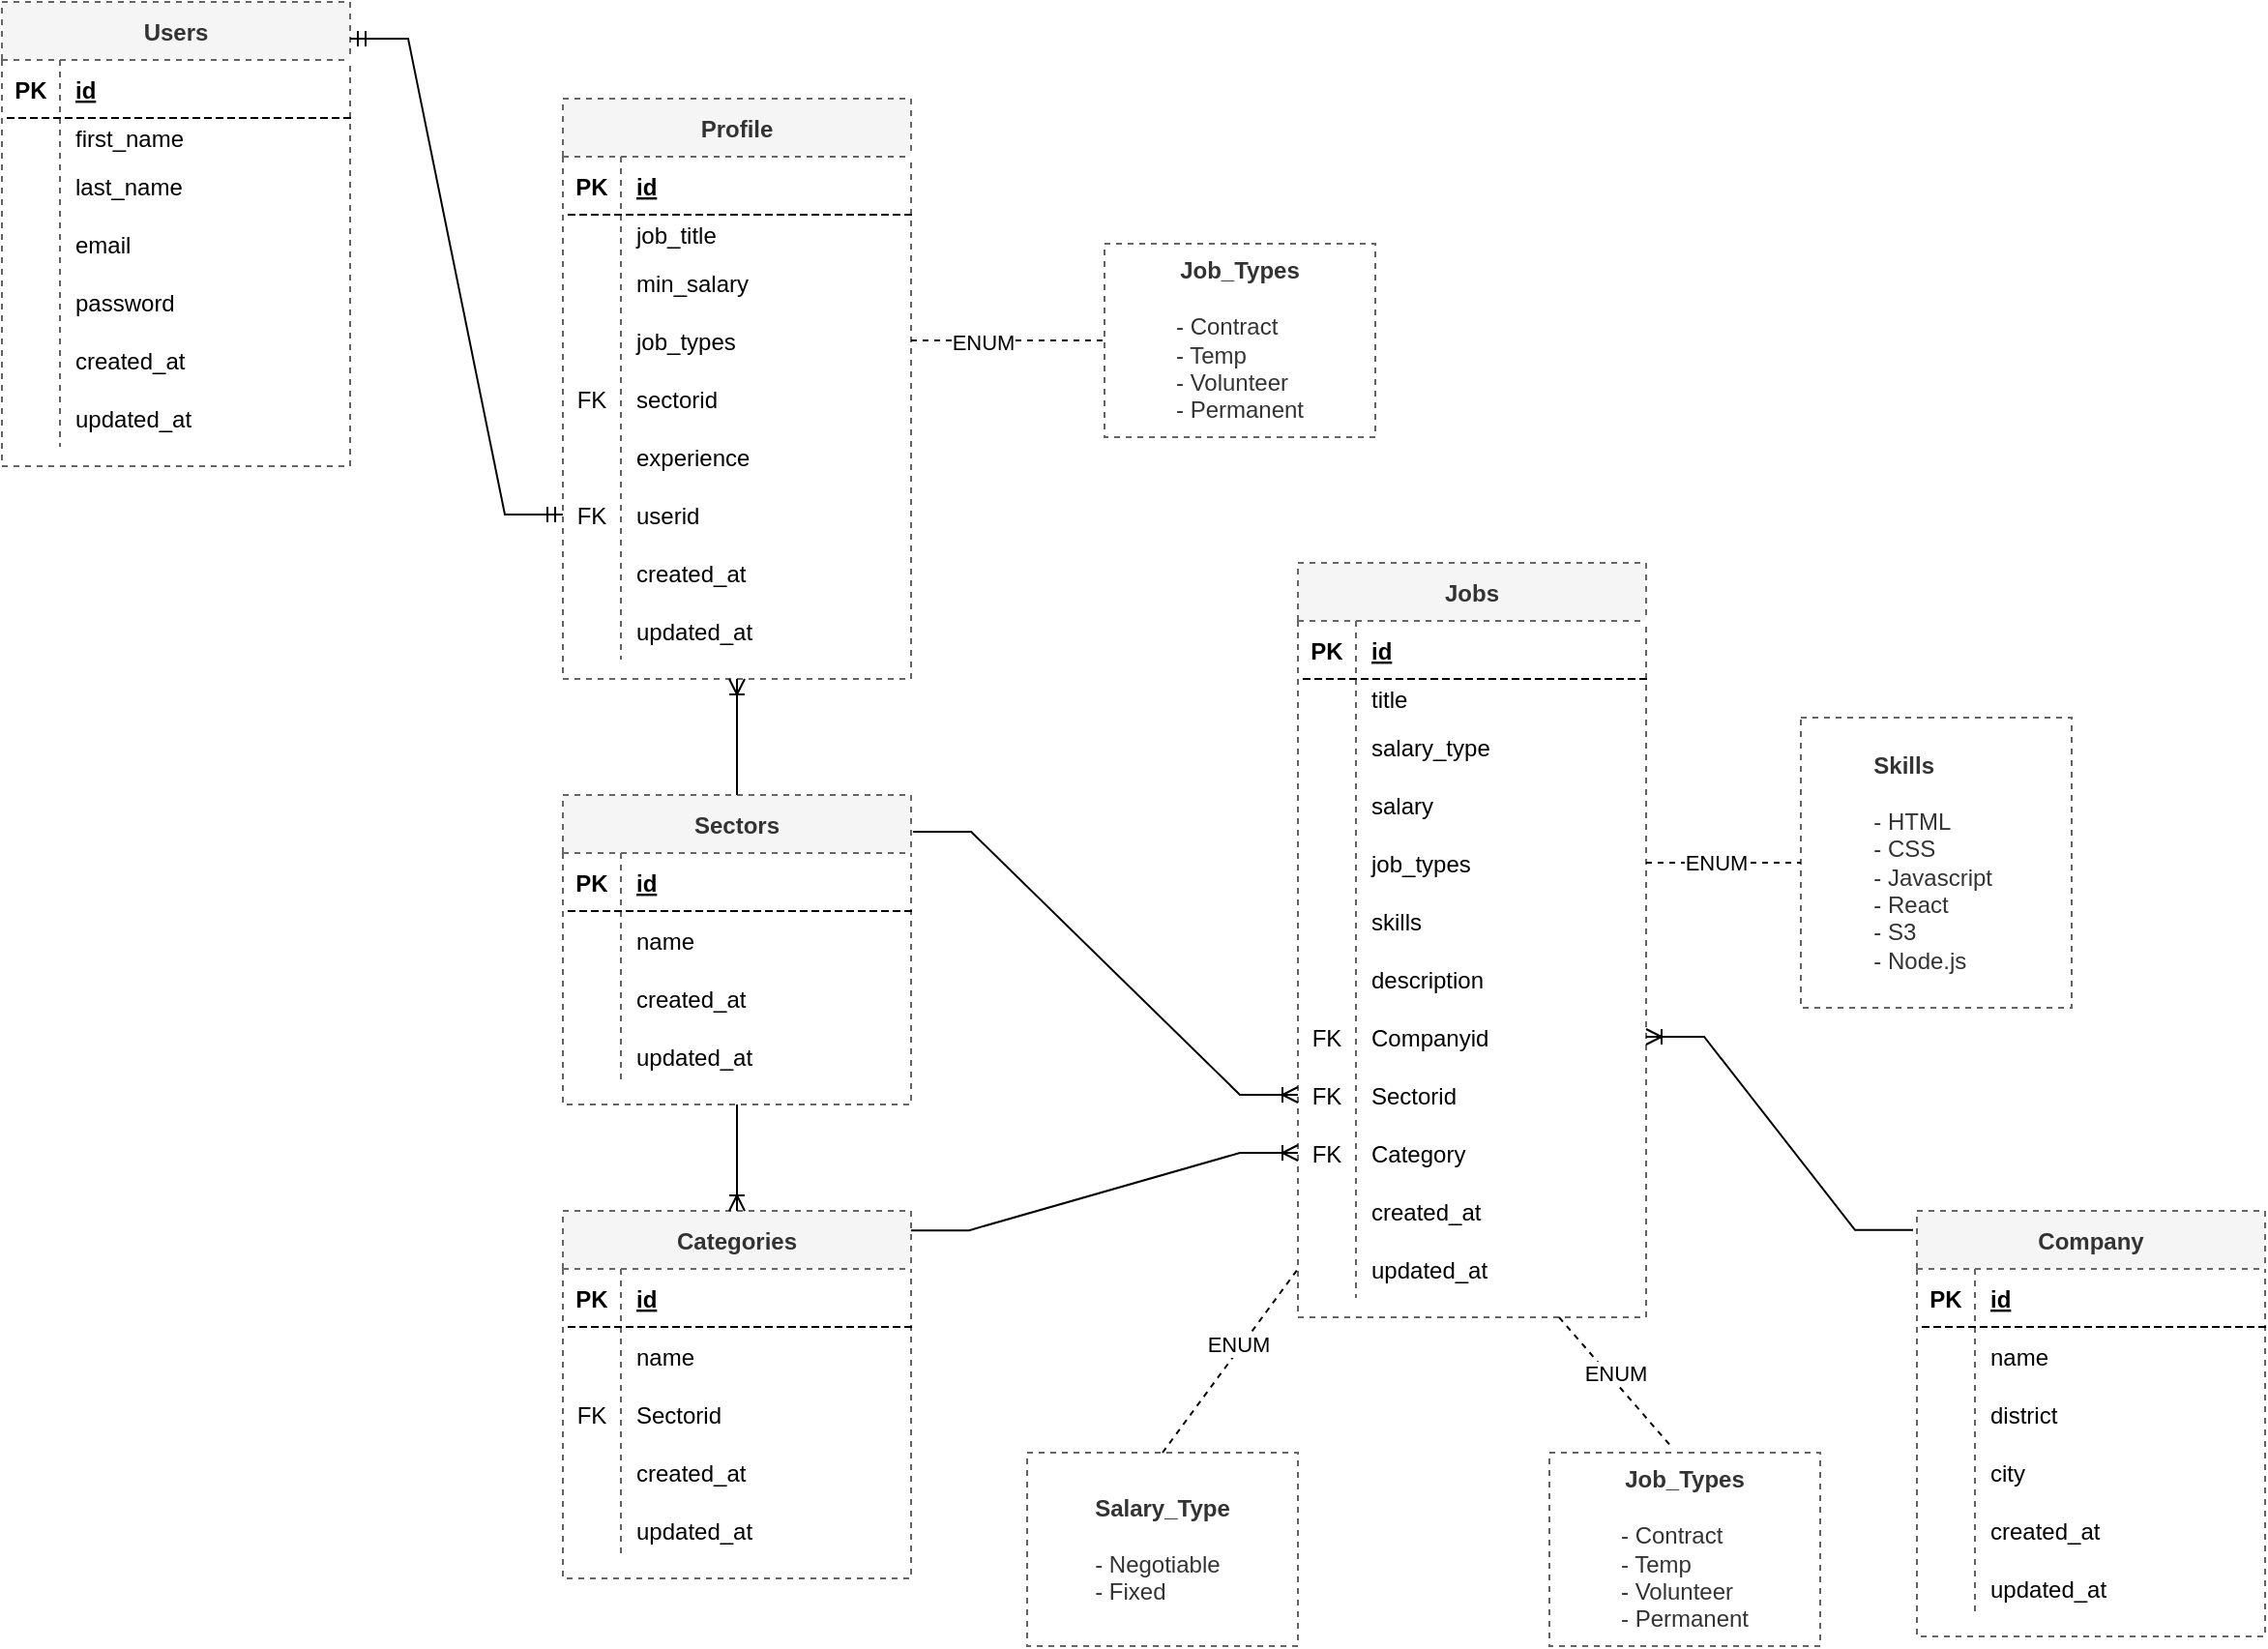 <mxfile version="20.4.0" type="github">
  <diagram id="aYnXyXZ2TVpq7NfhsiGQ" name="Page-1">
    <mxGraphModel dx="1426" dy="825" grid="1" gridSize="10" guides="1" tooltips="1" connect="1" arrows="1" fold="1" page="1" pageScale="1" pageWidth="1654" pageHeight="1169" math="0" shadow="0">
      <root>
        <mxCell id="0" />
        <mxCell id="1" parent="0" />
        <mxCell id="mbmb_9lOOKZvG-zG_k5N-19" value="Users" style="shape=table;startSize=30;container=1;collapsible=1;childLayout=tableLayout;fixedRows=1;rowLines=0;fontStyle=1;align=center;resizeLast=1;dashed=1;fillColor=#f5f5f5;strokeColor=#666666;fontColor=#333333;" parent="1" vertex="1">
          <mxGeometry x="40" y="40" width="180" height="240" as="geometry" />
        </mxCell>
        <mxCell id="mbmb_9lOOKZvG-zG_k5N-20" value="" style="shape=tableRow;horizontal=0;startSize=0;swimlaneHead=0;swimlaneBody=0;fillColor=none;collapsible=0;dropTarget=0;points=[[0,0.5],[1,0.5]];portConstraint=eastwest;top=0;left=0;right=0;bottom=1;dashed=1;" parent="mbmb_9lOOKZvG-zG_k5N-19" vertex="1">
          <mxGeometry y="30" width="180" height="30" as="geometry" />
        </mxCell>
        <mxCell id="mbmb_9lOOKZvG-zG_k5N-21" value="PK" style="shape=partialRectangle;connectable=0;fillColor=none;top=0;left=0;bottom=0;right=0;fontStyle=1;overflow=hidden;dashed=1;" parent="mbmb_9lOOKZvG-zG_k5N-20" vertex="1">
          <mxGeometry width="30" height="30" as="geometry">
            <mxRectangle width="30" height="30" as="alternateBounds" />
          </mxGeometry>
        </mxCell>
        <mxCell id="mbmb_9lOOKZvG-zG_k5N-22" value="id" style="shape=partialRectangle;connectable=0;fillColor=none;top=0;left=0;bottom=0;right=0;align=left;spacingLeft=6;fontStyle=5;overflow=hidden;dashed=1;" parent="mbmb_9lOOKZvG-zG_k5N-20" vertex="1">
          <mxGeometry x="30" width="150" height="30" as="geometry">
            <mxRectangle width="150" height="30" as="alternateBounds" />
          </mxGeometry>
        </mxCell>
        <mxCell id="mbmb_9lOOKZvG-zG_k5N-23" value="" style="shape=tableRow;horizontal=0;startSize=0;swimlaneHead=0;swimlaneBody=0;fillColor=none;collapsible=0;dropTarget=0;points=[[0,0.5],[1,0.5]];portConstraint=eastwest;top=0;left=0;right=0;bottom=0;dashed=1;" parent="mbmb_9lOOKZvG-zG_k5N-19" vertex="1">
          <mxGeometry y="60" width="180" height="20" as="geometry" />
        </mxCell>
        <mxCell id="mbmb_9lOOKZvG-zG_k5N-24" value="" style="shape=partialRectangle;connectable=0;fillColor=none;top=0;left=0;bottom=0;right=0;editable=1;overflow=hidden;dashed=1;" parent="mbmb_9lOOKZvG-zG_k5N-23" vertex="1">
          <mxGeometry width="30" height="20" as="geometry">
            <mxRectangle width="30" height="20" as="alternateBounds" />
          </mxGeometry>
        </mxCell>
        <mxCell id="mbmb_9lOOKZvG-zG_k5N-25" value="first_name" style="shape=partialRectangle;connectable=0;fillColor=none;top=0;left=0;bottom=0;right=0;align=left;spacingLeft=6;overflow=hidden;dashed=1;" parent="mbmb_9lOOKZvG-zG_k5N-23" vertex="1">
          <mxGeometry x="30" width="150" height="20" as="geometry">
            <mxRectangle width="150" height="20" as="alternateBounds" />
          </mxGeometry>
        </mxCell>
        <mxCell id="mbmb_9lOOKZvG-zG_k5N-26" value="" style="shape=tableRow;horizontal=0;startSize=0;swimlaneHead=0;swimlaneBody=0;fillColor=none;collapsible=0;dropTarget=0;points=[[0,0.5],[1,0.5]];portConstraint=eastwest;top=0;left=0;right=0;bottom=0;dashed=1;" parent="mbmb_9lOOKZvG-zG_k5N-19" vertex="1">
          <mxGeometry y="80" width="180" height="30" as="geometry" />
        </mxCell>
        <mxCell id="mbmb_9lOOKZvG-zG_k5N-27" value="" style="shape=partialRectangle;connectable=0;fillColor=none;top=0;left=0;bottom=0;right=0;editable=1;overflow=hidden;dashed=1;" parent="mbmb_9lOOKZvG-zG_k5N-26" vertex="1">
          <mxGeometry width="30" height="30" as="geometry">
            <mxRectangle width="30" height="30" as="alternateBounds" />
          </mxGeometry>
        </mxCell>
        <mxCell id="mbmb_9lOOKZvG-zG_k5N-28" value="last_name" style="shape=partialRectangle;connectable=0;fillColor=none;top=0;left=0;bottom=0;right=0;align=left;spacingLeft=6;overflow=hidden;dashed=1;" parent="mbmb_9lOOKZvG-zG_k5N-26" vertex="1">
          <mxGeometry x="30" width="150" height="30" as="geometry">
            <mxRectangle width="150" height="30" as="alternateBounds" />
          </mxGeometry>
        </mxCell>
        <mxCell id="mbmb_9lOOKZvG-zG_k5N-29" value="" style="shape=tableRow;horizontal=0;startSize=0;swimlaneHead=0;swimlaneBody=0;fillColor=none;collapsible=0;dropTarget=0;points=[[0,0.5],[1,0.5]];portConstraint=eastwest;top=0;left=0;right=0;bottom=0;dashed=1;" parent="mbmb_9lOOKZvG-zG_k5N-19" vertex="1">
          <mxGeometry y="110" width="180" height="30" as="geometry" />
        </mxCell>
        <mxCell id="mbmb_9lOOKZvG-zG_k5N-30" value="" style="shape=partialRectangle;connectable=0;fillColor=none;top=0;left=0;bottom=0;right=0;editable=1;overflow=hidden;dashed=1;" parent="mbmb_9lOOKZvG-zG_k5N-29" vertex="1">
          <mxGeometry width="30" height="30" as="geometry">
            <mxRectangle width="30" height="30" as="alternateBounds" />
          </mxGeometry>
        </mxCell>
        <mxCell id="mbmb_9lOOKZvG-zG_k5N-31" value="email" style="shape=partialRectangle;connectable=0;fillColor=none;top=0;left=0;bottom=0;right=0;align=left;spacingLeft=6;overflow=hidden;dashed=1;" parent="mbmb_9lOOKZvG-zG_k5N-29" vertex="1">
          <mxGeometry x="30" width="150" height="30" as="geometry">
            <mxRectangle width="150" height="30" as="alternateBounds" />
          </mxGeometry>
        </mxCell>
        <mxCell id="mbmb_9lOOKZvG-zG_k5N-32" value="" style="shape=tableRow;horizontal=0;startSize=0;swimlaneHead=0;swimlaneBody=0;fillColor=none;collapsible=0;dropTarget=0;points=[[0,0.5],[1,0.5]];portConstraint=eastwest;top=0;left=0;right=0;bottom=0;dashed=1;" parent="mbmb_9lOOKZvG-zG_k5N-19" vertex="1">
          <mxGeometry y="140" width="180" height="30" as="geometry" />
        </mxCell>
        <mxCell id="mbmb_9lOOKZvG-zG_k5N-33" value="" style="shape=partialRectangle;connectable=0;fillColor=none;top=0;left=0;bottom=0;right=0;editable=1;overflow=hidden;dashed=1;" parent="mbmb_9lOOKZvG-zG_k5N-32" vertex="1">
          <mxGeometry width="30" height="30" as="geometry">
            <mxRectangle width="30" height="30" as="alternateBounds" />
          </mxGeometry>
        </mxCell>
        <mxCell id="mbmb_9lOOKZvG-zG_k5N-34" value="password" style="shape=partialRectangle;connectable=0;fillColor=none;top=0;left=0;bottom=0;right=0;align=left;spacingLeft=6;overflow=hidden;dashed=1;" parent="mbmb_9lOOKZvG-zG_k5N-32" vertex="1">
          <mxGeometry x="30" width="150" height="30" as="geometry">
            <mxRectangle width="150" height="30" as="alternateBounds" />
          </mxGeometry>
        </mxCell>
        <mxCell id="mbmb_9lOOKZvG-zG_k5N-87" value="" style="shape=tableRow;horizontal=0;startSize=0;swimlaneHead=0;swimlaneBody=0;fillColor=none;collapsible=0;dropTarget=0;points=[[0,0.5],[1,0.5]];portConstraint=eastwest;top=0;left=0;right=0;bottom=0;dashed=1;" parent="mbmb_9lOOKZvG-zG_k5N-19" vertex="1">
          <mxGeometry y="170" width="180" height="30" as="geometry" />
        </mxCell>
        <mxCell id="mbmb_9lOOKZvG-zG_k5N-88" value="" style="shape=partialRectangle;connectable=0;fillColor=none;top=0;left=0;bottom=0;right=0;editable=1;overflow=hidden;dashed=1;" parent="mbmb_9lOOKZvG-zG_k5N-87" vertex="1">
          <mxGeometry width="30" height="30" as="geometry">
            <mxRectangle width="30" height="30" as="alternateBounds" />
          </mxGeometry>
        </mxCell>
        <mxCell id="mbmb_9lOOKZvG-zG_k5N-89" value="created_at" style="shape=partialRectangle;connectable=0;fillColor=none;top=0;left=0;bottom=0;right=0;align=left;spacingLeft=6;overflow=hidden;dashed=1;" parent="mbmb_9lOOKZvG-zG_k5N-87" vertex="1">
          <mxGeometry x="30" width="150" height="30" as="geometry">
            <mxRectangle width="150" height="30" as="alternateBounds" />
          </mxGeometry>
        </mxCell>
        <mxCell id="mbmb_9lOOKZvG-zG_k5N-93" value="" style="shape=tableRow;horizontal=0;startSize=0;swimlaneHead=0;swimlaneBody=0;fillColor=none;collapsible=0;dropTarget=0;points=[[0,0.5],[1,0.5]];portConstraint=eastwest;top=0;left=0;right=0;bottom=0;dashed=1;" parent="mbmb_9lOOKZvG-zG_k5N-19" vertex="1">
          <mxGeometry y="200" width="180" height="30" as="geometry" />
        </mxCell>
        <mxCell id="mbmb_9lOOKZvG-zG_k5N-94" value="" style="shape=partialRectangle;connectable=0;fillColor=none;top=0;left=0;bottom=0;right=0;editable=1;overflow=hidden;dashed=1;" parent="mbmb_9lOOKZvG-zG_k5N-93" vertex="1">
          <mxGeometry width="30" height="30" as="geometry">
            <mxRectangle width="30" height="30" as="alternateBounds" />
          </mxGeometry>
        </mxCell>
        <mxCell id="mbmb_9lOOKZvG-zG_k5N-95" value="updated_at" style="shape=partialRectangle;connectable=0;fillColor=none;top=0;left=0;bottom=0;right=0;align=left;spacingLeft=6;overflow=hidden;dashed=1;" parent="mbmb_9lOOKZvG-zG_k5N-93" vertex="1">
          <mxGeometry x="30" width="150" height="30" as="geometry">
            <mxRectangle width="150" height="30" as="alternateBounds" />
          </mxGeometry>
        </mxCell>
        <mxCell id="mbmb_9lOOKZvG-zG_k5N-96" value="Profile" style="shape=table;startSize=30;container=1;collapsible=1;childLayout=tableLayout;fixedRows=1;rowLines=0;fontStyle=1;align=center;resizeLast=1;dashed=1;fillColor=#f5f5f5;strokeColor=#666666;fontColor=#333333;" parent="1" vertex="1">
          <mxGeometry x="330" y="90" width="180" height="300" as="geometry" />
        </mxCell>
        <mxCell id="mbmb_9lOOKZvG-zG_k5N-97" value="" style="shape=tableRow;horizontal=0;startSize=0;swimlaneHead=0;swimlaneBody=0;fillColor=none;collapsible=0;dropTarget=0;points=[[0,0.5],[1,0.5]];portConstraint=eastwest;top=0;left=0;right=0;bottom=1;dashed=1;" parent="mbmb_9lOOKZvG-zG_k5N-96" vertex="1">
          <mxGeometry y="30" width="180" height="30" as="geometry" />
        </mxCell>
        <mxCell id="mbmb_9lOOKZvG-zG_k5N-98" value="PK" style="shape=partialRectangle;connectable=0;fillColor=none;top=0;left=0;bottom=0;right=0;fontStyle=1;overflow=hidden;dashed=1;" parent="mbmb_9lOOKZvG-zG_k5N-97" vertex="1">
          <mxGeometry width="30" height="30" as="geometry">
            <mxRectangle width="30" height="30" as="alternateBounds" />
          </mxGeometry>
        </mxCell>
        <mxCell id="mbmb_9lOOKZvG-zG_k5N-99" value="id" style="shape=partialRectangle;connectable=0;fillColor=none;top=0;left=0;bottom=0;right=0;align=left;spacingLeft=6;fontStyle=5;overflow=hidden;dashed=1;" parent="mbmb_9lOOKZvG-zG_k5N-97" vertex="1">
          <mxGeometry x="30" width="150" height="30" as="geometry">
            <mxRectangle width="150" height="30" as="alternateBounds" />
          </mxGeometry>
        </mxCell>
        <mxCell id="mbmb_9lOOKZvG-zG_k5N-100" value="" style="shape=tableRow;horizontal=0;startSize=0;swimlaneHead=0;swimlaneBody=0;fillColor=none;collapsible=0;dropTarget=0;points=[[0,0.5],[1,0.5]];portConstraint=eastwest;top=0;left=0;right=0;bottom=0;dashed=1;" parent="mbmb_9lOOKZvG-zG_k5N-96" vertex="1">
          <mxGeometry y="60" width="180" height="20" as="geometry" />
        </mxCell>
        <mxCell id="mbmb_9lOOKZvG-zG_k5N-101" value="" style="shape=partialRectangle;connectable=0;fillColor=none;top=0;left=0;bottom=0;right=0;editable=1;overflow=hidden;dashed=1;" parent="mbmb_9lOOKZvG-zG_k5N-100" vertex="1">
          <mxGeometry width="30" height="20" as="geometry">
            <mxRectangle width="30" height="20" as="alternateBounds" />
          </mxGeometry>
        </mxCell>
        <mxCell id="mbmb_9lOOKZvG-zG_k5N-102" value="job_title" style="shape=partialRectangle;connectable=0;fillColor=none;top=0;left=0;bottom=0;right=0;align=left;spacingLeft=6;overflow=hidden;dashed=1;" parent="mbmb_9lOOKZvG-zG_k5N-100" vertex="1">
          <mxGeometry x="30" width="150" height="20" as="geometry">
            <mxRectangle width="150" height="20" as="alternateBounds" />
          </mxGeometry>
        </mxCell>
        <mxCell id="mbmb_9lOOKZvG-zG_k5N-103" value="" style="shape=tableRow;horizontal=0;startSize=0;swimlaneHead=0;swimlaneBody=0;fillColor=none;collapsible=0;dropTarget=0;points=[[0,0.5],[1,0.5]];portConstraint=eastwest;top=0;left=0;right=0;bottom=0;dashed=1;" parent="mbmb_9lOOKZvG-zG_k5N-96" vertex="1">
          <mxGeometry y="80" width="180" height="30" as="geometry" />
        </mxCell>
        <mxCell id="mbmb_9lOOKZvG-zG_k5N-104" value="" style="shape=partialRectangle;connectable=0;fillColor=none;top=0;left=0;bottom=0;right=0;editable=1;overflow=hidden;dashed=1;" parent="mbmb_9lOOKZvG-zG_k5N-103" vertex="1">
          <mxGeometry width="30" height="30" as="geometry">
            <mxRectangle width="30" height="30" as="alternateBounds" />
          </mxGeometry>
        </mxCell>
        <mxCell id="mbmb_9lOOKZvG-zG_k5N-105" value="min_salary" style="shape=partialRectangle;connectable=0;fillColor=none;top=0;left=0;bottom=0;right=0;align=left;spacingLeft=6;overflow=hidden;dashed=1;" parent="mbmb_9lOOKZvG-zG_k5N-103" vertex="1">
          <mxGeometry x="30" width="150" height="30" as="geometry">
            <mxRectangle width="150" height="30" as="alternateBounds" />
          </mxGeometry>
        </mxCell>
        <mxCell id="mbmb_9lOOKZvG-zG_k5N-106" value="" style="shape=tableRow;horizontal=0;startSize=0;swimlaneHead=0;swimlaneBody=0;fillColor=none;collapsible=0;dropTarget=0;points=[[0,0.5],[1,0.5]];portConstraint=eastwest;top=0;left=0;right=0;bottom=0;dashed=1;" parent="mbmb_9lOOKZvG-zG_k5N-96" vertex="1">
          <mxGeometry y="110" width="180" height="30" as="geometry" />
        </mxCell>
        <mxCell id="mbmb_9lOOKZvG-zG_k5N-107" value="" style="shape=partialRectangle;connectable=0;fillColor=none;top=0;left=0;bottom=0;right=0;editable=1;overflow=hidden;dashed=1;" parent="mbmb_9lOOKZvG-zG_k5N-106" vertex="1">
          <mxGeometry width="30" height="30" as="geometry">
            <mxRectangle width="30" height="30" as="alternateBounds" />
          </mxGeometry>
        </mxCell>
        <mxCell id="mbmb_9lOOKZvG-zG_k5N-108" value="job_types" style="shape=partialRectangle;connectable=0;fillColor=none;top=0;left=0;bottom=0;right=0;align=left;spacingLeft=6;overflow=hidden;dashed=1;" parent="mbmb_9lOOKZvG-zG_k5N-106" vertex="1">
          <mxGeometry x="30" width="150" height="30" as="geometry">
            <mxRectangle width="150" height="30" as="alternateBounds" />
          </mxGeometry>
        </mxCell>
        <mxCell id="mbmb_9lOOKZvG-zG_k5N-109" value="" style="shape=tableRow;horizontal=0;startSize=0;swimlaneHead=0;swimlaneBody=0;fillColor=none;collapsible=0;dropTarget=0;points=[[0,0.5],[1,0.5]];portConstraint=eastwest;top=0;left=0;right=0;bottom=0;dashed=1;" parent="mbmb_9lOOKZvG-zG_k5N-96" vertex="1">
          <mxGeometry y="140" width="180" height="30" as="geometry" />
        </mxCell>
        <mxCell id="mbmb_9lOOKZvG-zG_k5N-110" value="FK" style="shape=partialRectangle;connectable=0;fillColor=none;top=0;left=0;bottom=0;right=0;editable=1;overflow=hidden;dashed=1;" parent="mbmb_9lOOKZvG-zG_k5N-109" vertex="1">
          <mxGeometry width="30" height="30" as="geometry">
            <mxRectangle width="30" height="30" as="alternateBounds" />
          </mxGeometry>
        </mxCell>
        <mxCell id="mbmb_9lOOKZvG-zG_k5N-111" value="sectorid" style="shape=partialRectangle;connectable=0;fillColor=none;top=0;left=0;bottom=0;right=0;align=left;spacingLeft=6;overflow=hidden;dashed=1;" parent="mbmb_9lOOKZvG-zG_k5N-109" vertex="1">
          <mxGeometry x="30" width="150" height="30" as="geometry">
            <mxRectangle width="150" height="30" as="alternateBounds" />
          </mxGeometry>
        </mxCell>
        <mxCell id="mbmb_9lOOKZvG-zG_k5N-112" value="" style="shape=tableRow;horizontal=0;startSize=0;swimlaneHead=0;swimlaneBody=0;fillColor=none;collapsible=0;dropTarget=0;points=[[0,0.5],[1,0.5]];portConstraint=eastwest;top=0;left=0;right=0;bottom=0;dashed=1;" parent="mbmb_9lOOKZvG-zG_k5N-96" vertex="1">
          <mxGeometry y="170" width="180" height="30" as="geometry" />
        </mxCell>
        <mxCell id="mbmb_9lOOKZvG-zG_k5N-113" value="" style="shape=partialRectangle;connectable=0;fillColor=none;top=0;left=0;bottom=0;right=0;editable=1;overflow=hidden;dashed=1;" parent="mbmb_9lOOKZvG-zG_k5N-112" vertex="1">
          <mxGeometry width="30" height="30" as="geometry">
            <mxRectangle width="30" height="30" as="alternateBounds" />
          </mxGeometry>
        </mxCell>
        <mxCell id="mbmb_9lOOKZvG-zG_k5N-114" value="experience" style="shape=partialRectangle;connectable=0;fillColor=none;top=0;left=0;bottom=0;right=0;align=left;spacingLeft=6;overflow=hidden;dashed=1;" parent="mbmb_9lOOKZvG-zG_k5N-112" vertex="1">
          <mxGeometry x="30" width="150" height="30" as="geometry">
            <mxRectangle width="150" height="30" as="alternateBounds" />
          </mxGeometry>
        </mxCell>
        <mxCell id="mbmb_9lOOKZvG-zG_k5N-115" value="" style="shape=tableRow;horizontal=0;startSize=0;swimlaneHead=0;swimlaneBody=0;fillColor=none;collapsible=0;dropTarget=0;points=[[0,0.5],[1,0.5]];portConstraint=eastwest;top=0;left=0;right=0;bottom=0;dashed=1;" parent="mbmb_9lOOKZvG-zG_k5N-96" vertex="1">
          <mxGeometry y="200" width="180" height="30" as="geometry" />
        </mxCell>
        <mxCell id="mbmb_9lOOKZvG-zG_k5N-116" value="FK" style="shape=partialRectangle;connectable=0;fillColor=none;top=0;left=0;bottom=0;right=0;editable=1;overflow=hidden;dashed=1;" parent="mbmb_9lOOKZvG-zG_k5N-115" vertex="1">
          <mxGeometry width="30" height="30" as="geometry">
            <mxRectangle width="30" height="30" as="alternateBounds" />
          </mxGeometry>
        </mxCell>
        <mxCell id="mbmb_9lOOKZvG-zG_k5N-117" value="userid" style="shape=partialRectangle;connectable=0;fillColor=none;top=0;left=0;bottom=0;right=0;align=left;spacingLeft=6;overflow=hidden;dashed=1;" parent="mbmb_9lOOKZvG-zG_k5N-115" vertex="1">
          <mxGeometry x="30" width="150" height="30" as="geometry">
            <mxRectangle width="150" height="30" as="alternateBounds" />
          </mxGeometry>
        </mxCell>
        <mxCell id="mbmb_9lOOKZvG-zG_k5N-118" value="" style="shape=tableRow;horizontal=0;startSize=0;swimlaneHead=0;swimlaneBody=0;fillColor=none;collapsible=0;dropTarget=0;points=[[0,0.5],[1,0.5]];portConstraint=eastwest;top=0;left=0;right=0;bottom=0;dashed=1;" parent="mbmb_9lOOKZvG-zG_k5N-96" vertex="1">
          <mxGeometry y="230" width="180" height="30" as="geometry" />
        </mxCell>
        <mxCell id="mbmb_9lOOKZvG-zG_k5N-119" value="" style="shape=partialRectangle;connectable=0;fillColor=none;top=0;left=0;bottom=0;right=0;editable=1;overflow=hidden;dashed=1;" parent="mbmb_9lOOKZvG-zG_k5N-118" vertex="1">
          <mxGeometry width="30" height="30" as="geometry">
            <mxRectangle width="30" height="30" as="alternateBounds" />
          </mxGeometry>
        </mxCell>
        <mxCell id="mbmb_9lOOKZvG-zG_k5N-120" value="created_at" style="shape=partialRectangle;connectable=0;fillColor=none;top=0;left=0;bottom=0;right=0;align=left;spacingLeft=6;overflow=hidden;dashed=1;" parent="mbmb_9lOOKZvG-zG_k5N-118" vertex="1">
          <mxGeometry x="30" width="150" height="30" as="geometry">
            <mxRectangle width="150" height="30" as="alternateBounds" />
          </mxGeometry>
        </mxCell>
        <mxCell id="mbmb_9lOOKZvG-zG_k5N-121" value="" style="shape=tableRow;horizontal=0;startSize=0;swimlaneHead=0;swimlaneBody=0;fillColor=none;collapsible=0;dropTarget=0;points=[[0,0.5],[1,0.5]];portConstraint=eastwest;top=0;left=0;right=0;bottom=0;dashed=1;" parent="mbmb_9lOOKZvG-zG_k5N-96" vertex="1">
          <mxGeometry y="260" width="180" height="30" as="geometry" />
        </mxCell>
        <mxCell id="mbmb_9lOOKZvG-zG_k5N-122" value="" style="shape=partialRectangle;connectable=0;fillColor=none;top=0;left=0;bottom=0;right=0;editable=1;overflow=hidden;dashed=1;" parent="mbmb_9lOOKZvG-zG_k5N-121" vertex="1">
          <mxGeometry width="30" height="30" as="geometry">
            <mxRectangle width="30" height="30" as="alternateBounds" />
          </mxGeometry>
        </mxCell>
        <mxCell id="mbmb_9lOOKZvG-zG_k5N-123" value="updated_at" style="shape=partialRectangle;connectable=0;fillColor=none;top=0;left=0;bottom=0;right=0;align=left;spacingLeft=6;overflow=hidden;dashed=1;" parent="mbmb_9lOOKZvG-zG_k5N-121" vertex="1">
          <mxGeometry x="30" width="150" height="30" as="geometry">
            <mxRectangle width="150" height="30" as="alternateBounds" />
          </mxGeometry>
        </mxCell>
        <mxCell id="mbmb_9lOOKZvG-zG_k5N-127" value="Job_Types&lt;br&gt;&lt;br&gt;&lt;div style=&quot;text-align: left;&quot;&gt;&lt;span style=&quot;font-weight: normal;&quot;&gt;- Contract&lt;/span&gt;&lt;/div&gt;&lt;div style=&quot;text-align: left;&quot;&gt;&lt;span style=&quot;font-weight: normal;&quot;&gt;- Temp&lt;/span&gt;&lt;/div&gt;&lt;div style=&quot;text-align: left;&quot;&gt;&lt;span style=&quot;font-weight: normal;&quot;&gt;- Volunteer&lt;/span&gt;&lt;/div&gt;&lt;div style=&quot;text-align: left;&quot;&gt;&lt;span style=&quot;font-weight: normal;&quot;&gt;- Permanent&lt;/span&gt;&lt;/div&gt;" style="whiteSpace=wrap;html=1;fillColor=#FFFFFF;strokeColor=#666666;fontColor=#333333;startSize=30;fontStyle=1;dashed=1;" parent="1" vertex="1">
          <mxGeometry x="610" y="165" width="140" height="100" as="geometry" />
        </mxCell>
        <mxCell id="mbmb_9lOOKZvG-zG_k5N-130" value="" style="edgeStyle=entityRelationEdgeStyle;fontSize=12;html=1;endArrow=ERmandOne;startArrow=ERmandOne;rounded=0;entryX=0;entryY=0.5;entryDx=0;entryDy=0;exitX=1;exitY=0.079;exitDx=0;exitDy=0;exitPerimeter=0;" parent="1" source="mbmb_9lOOKZvG-zG_k5N-19" target="mbmb_9lOOKZvG-zG_k5N-115" edge="1">
          <mxGeometry width="100" height="100" relative="1" as="geometry">
            <mxPoint x="260" y="290" as="sourcePoint" />
            <mxPoint x="360" y="190" as="targetPoint" />
          </mxGeometry>
        </mxCell>
        <mxCell id="mbmb_9lOOKZvG-zG_k5N-131" value="Sectors" style="shape=table;startSize=30;container=1;collapsible=1;childLayout=tableLayout;fixedRows=1;rowLines=0;fontStyle=1;align=center;resizeLast=1;dashed=1;fillColor=#f5f5f5;strokeColor=#666666;fontColor=#333333;" parent="1" vertex="1">
          <mxGeometry x="330" y="450" width="180" height="160" as="geometry" />
        </mxCell>
        <mxCell id="mbmb_9lOOKZvG-zG_k5N-132" value="" style="shape=tableRow;horizontal=0;startSize=0;swimlaneHead=0;swimlaneBody=0;fillColor=none;collapsible=0;dropTarget=0;points=[[0,0.5],[1,0.5]];portConstraint=eastwest;top=0;left=0;right=0;bottom=1;dashed=1;" parent="mbmb_9lOOKZvG-zG_k5N-131" vertex="1">
          <mxGeometry y="30" width="180" height="30" as="geometry" />
        </mxCell>
        <mxCell id="mbmb_9lOOKZvG-zG_k5N-133" value="PK" style="shape=partialRectangle;connectable=0;fillColor=none;top=0;left=0;bottom=0;right=0;fontStyle=1;overflow=hidden;dashed=1;" parent="mbmb_9lOOKZvG-zG_k5N-132" vertex="1">
          <mxGeometry width="30" height="30" as="geometry">
            <mxRectangle width="30" height="30" as="alternateBounds" />
          </mxGeometry>
        </mxCell>
        <mxCell id="mbmb_9lOOKZvG-zG_k5N-134" value="id" style="shape=partialRectangle;connectable=0;fillColor=none;top=0;left=0;bottom=0;right=0;align=left;spacingLeft=6;fontStyle=5;overflow=hidden;dashed=1;" parent="mbmb_9lOOKZvG-zG_k5N-132" vertex="1">
          <mxGeometry x="30" width="150" height="30" as="geometry">
            <mxRectangle width="150" height="30" as="alternateBounds" />
          </mxGeometry>
        </mxCell>
        <mxCell id="mbmb_9lOOKZvG-zG_k5N-144" value="" style="shape=tableRow;horizontal=0;startSize=0;swimlaneHead=0;swimlaneBody=0;fillColor=none;collapsible=0;dropTarget=0;points=[[0,0.5],[1,0.5]];portConstraint=eastwest;top=0;left=0;right=0;bottom=0;dashed=1;" parent="mbmb_9lOOKZvG-zG_k5N-131" vertex="1">
          <mxGeometry y="60" width="180" height="30" as="geometry" />
        </mxCell>
        <mxCell id="mbmb_9lOOKZvG-zG_k5N-145" value="" style="shape=partialRectangle;connectable=0;fillColor=none;top=0;left=0;bottom=0;right=0;editable=1;overflow=hidden;dashed=1;" parent="mbmb_9lOOKZvG-zG_k5N-144" vertex="1">
          <mxGeometry width="30" height="30" as="geometry">
            <mxRectangle width="30" height="30" as="alternateBounds" />
          </mxGeometry>
        </mxCell>
        <mxCell id="mbmb_9lOOKZvG-zG_k5N-146" value="name" style="shape=partialRectangle;connectable=0;fillColor=none;top=0;left=0;bottom=0;right=0;align=left;spacingLeft=6;overflow=hidden;dashed=1;" parent="mbmb_9lOOKZvG-zG_k5N-144" vertex="1">
          <mxGeometry x="30" width="150" height="30" as="geometry">
            <mxRectangle width="150" height="30" as="alternateBounds" />
          </mxGeometry>
        </mxCell>
        <mxCell id="mbmb_9lOOKZvG-zG_k5N-147" value="" style="shape=tableRow;horizontal=0;startSize=0;swimlaneHead=0;swimlaneBody=0;fillColor=none;collapsible=0;dropTarget=0;points=[[0,0.5],[1,0.5]];portConstraint=eastwest;top=0;left=0;right=0;bottom=0;dashed=1;" parent="mbmb_9lOOKZvG-zG_k5N-131" vertex="1">
          <mxGeometry y="90" width="180" height="30" as="geometry" />
        </mxCell>
        <mxCell id="mbmb_9lOOKZvG-zG_k5N-148" value="" style="shape=partialRectangle;connectable=0;fillColor=none;top=0;left=0;bottom=0;right=0;editable=1;overflow=hidden;dashed=1;" parent="mbmb_9lOOKZvG-zG_k5N-147" vertex="1">
          <mxGeometry width="30" height="30" as="geometry">
            <mxRectangle width="30" height="30" as="alternateBounds" />
          </mxGeometry>
        </mxCell>
        <mxCell id="mbmb_9lOOKZvG-zG_k5N-149" value="created_at" style="shape=partialRectangle;connectable=0;fillColor=none;top=0;left=0;bottom=0;right=0;align=left;spacingLeft=6;overflow=hidden;dashed=1;" parent="mbmb_9lOOKZvG-zG_k5N-147" vertex="1">
          <mxGeometry x="30" width="150" height="30" as="geometry">
            <mxRectangle width="150" height="30" as="alternateBounds" />
          </mxGeometry>
        </mxCell>
        <mxCell id="mbmb_9lOOKZvG-zG_k5N-150" value="" style="shape=tableRow;horizontal=0;startSize=0;swimlaneHead=0;swimlaneBody=0;fillColor=none;collapsible=0;dropTarget=0;points=[[0,0.5],[1,0.5]];portConstraint=eastwest;top=0;left=0;right=0;bottom=0;dashed=1;" parent="mbmb_9lOOKZvG-zG_k5N-131" vertex="1">
          <mxGeometry y="120" width="180" height="30" as="geometry" />
        </mxCell>
        <mxCell id="mbmb_9lOOKZvG-zG_k5N-151" value="" style="shape=partialRectangle;connectable=0;fillColor=none;top=0;left=0;bottom=0;right=0;editable=1;overflow=hidden;dashed=1;" parent="mbmb_9lOOKZvG-zG_k5N-150" vertex="1">
          <mxGeometry width="30" height="30" as="geometry">
            <mxRectangle width="30" height="30" as="alternateBounds" />
          </mxGeometry>
        </mxCell>
        <mxCell id="mbmb_9lOOKZvG-zG_k5N-152" value="updated_at" style="shape=partialRectangle;connectable=0;fillColor=none;top=0;left=0;bottom=0;right=0;align=left;spacingLeft=6;overflow=hidden;dashed=1;" parent="mbmb_9lOOKZvG-zG_k5N-150" vertex="1">
          <mxGeometry x="30" width="150" height="30" as="geometry">
            <mxRectangle width="150" height="30" as="alternateBounds" />
          </mxGeometry>
        </mxCell>
        <mxCell id="mbmb_9lOOKZvG-zG_k5N-153" value="" style="fontSize=12;html=1;endArrow=ERoneToMany;rounded=0;exitX=0.5;exitY=0;exitDx=0;exitDy=0;entryX=0.5;entryY=1;entryDx=0;entryDy=0;" parent="1" source="mbmb_9lOOKZvG-zG_k5N-131" target="mbmb_9lOOKZvG-zG_k5N-96" edge="1">
          <mxGeometry width="100" height="100" relative="1" as="geometry">
            <mxPoint x="550" y="470" as="sourcePoint" />
            <mxPoint x="650" y="370" as="targetPoint" />
          </mxGeometry>
        </mxCell>
        <mxCell id="qLYafVknRPTx5jA6gYWM-1" value="Jobs" style="shape=table;startSize=30;container=1;collapsible=1;childLayout=tableLayout;fixedRows=1;rowLines=0;fontStyle=1;align=center;resizeLast=1;dashed=1;fillColor=#f5f5f5;strokeColor=#666666;fontColor=#333333;" vertex="1" parent="1">
          <mxGeometry x="710" y="330" width="180" height="390" as="geometry" />
        </mxCell>
        <mxCell id="qLYafVknRPTx5jA6gYWM-2" value="" style="shape=tableRow;horizontal=0;startSize=0;swimlaneHead=0;swimlaneBody=0;fillColor=none;collapsible=0;dropTarget=0;points=[[0,0.5],[1,0.5]];portConstraint=eastwest;top=0;left=0;right=0;bottom=1;dashed=1;" vertex="1" parent="qLYafVknRPTx5jA6gYWM-1">
          <mxGeometry y="30" width="180" height="30" as="geometry" />
        </mxCell>
        <mxCell id="qLYafVknRPTx5jA6gYWM-3" value="PK" style="shape=partialRectangle;connectable=0;fillColor=none;top=0;left=0;bottom=0;right=0;fontStyle=1;overflow=hidden;dashed=1;" vertex="1" parent="qLYafVknRPTx5jA6gYWM-2">
          <mxGeometry width="30" height="30" as="geometry">
            <mxRectangle width="30" height="30" as="alternateBounds" />
          </mxGeometry>
        </mxCell>
        <mxCell id="qLYafVknRPTx5jA6gYWM-4" value="id" style="shape=partialRectangle;connectable=0;fillColor=none;top=0;left=0;bottom=0;right=0;align=left;spacingLeft=6;fontStyle=5;overflow=hidden;dashed=1;" vertex="1" parent="qLYafVknRPTx5jA6gYWM-2">
          <mxGeometry x="30" width="150" height="30" as="geometry">
            <mxRectangle width="150" height="30" as="alternateBounds" />
          </mxGeometry>
        </mxCell>
        <mxCell id="qLYafVknRPTx5jA6gYWM-5" value="" style="shape=tableRow;horizontal=0;startSize=0;swimlaneHead=0;swimlaneBody=0;fillColor=none;collapsible=0;dropTarget=0;points=[[0,0.5],[1,0.5]];portConstraint=eastwest;top=0;left=0;right=0;bottom=0;dashed=1;" vertex="1" parent="qLYafVknRPTx5jA6gYWM-1">
          <mxGeometry y="60" width="180" height="20" as="geometry" />
        </mxCell>
        <mxCell id="qLYafVknRPTx5jA6gYWM-6" value="" style="shape=partialRectangle;connectable=0;fillColor=none;top=0;left=0;bottom=0;right=0;editable=1;overflow=hidden;dashed=1;" vertex="1" parent="qLYafVknRPTx5jA6gYWM-5">
          <mxGeometry width="30" height="20" as="geometry">
            <mxRectangle width="30" height="20" as="alternateBounds" />
          </mxGeometry>
        </mxCell>
        <mxCell id="qLYafVknRPTx5jA6gYWM-7" value="title" style="shape=partialRectangle;connectable=0;fillColor=none;top=0;left=0;bottom=0;right=0;align=left;spacingLeft=6;overflow=hidden;dashed=1;" vertex="1" parent="qLYafVknRPTx5jA6gYWM-5">
          <mxGeometry x="30" width="150" height="20" as="geometry">
            <mxRectangle width="150" height="20" as="alternateBounds" />
          </mxGeometry>
        </mxCell>
        <mxCell id="qLYafVknRPTx5jA6gYWM-8" value="" style="shape=tableRow;horizontal=0;startSize=0;swimlaneHead=0;swimlaneBody=0;fillColor=none;collapsible=0;dropTarget=0;points=[[0,0.5],[1,0.5]];portConstraint=eastwest;top=0;left=0;right=0;bottom=0;dashed=1;" vertex="1" parent="qLYafVknRPTx5jA6gYWM-1">
          <mxGeometry y="80" width="180" height="30" as="geometry" />
        </mxCell>
        <mxCell id="qLYafVknRPTx5jA6gYWM-9" value="" style="shape=partialRectangle;connectable=0;fillColor=none;top=0;left=0;bottom=0;right=0;editable=1;overflow=hidden;dashed=1;" vertex="1" parent="qLYafVknRPTx5jA6gYWM-8">
          <mxGeometry width="30" height="30" as="geometry">
            <mxRectangle width="30" height="30" as="alternateBounds" />
          </mxGeometry>
        </mxCell>
        <mxCell id="qLYafVknRPTx5jA6gYWM-10" value="salary_type" style="shape=partialRectangle;connectable=0;fillColor=none;top=0;left=0;bottom=0;right=0;align=left;spacingLeft=6;overflow=hidden;dashed=1;" vertex="1" parent="qLYafVknRPTx5jA6gYWM-8">
          <mxGeometry x="30" width="150" height="30" as="geometry">
            <mxRectangle width="150" height="30" as="alternateBounds" />
          </mxGeometry>
        </mxCell>
        <mxCell id="qLYafVknRPTx5jA6gYWM-29" value="" style="shape=tableRow;horizontal=0;startSize=0;swimlaneHead=0;swimlaneBody=0;fillColor=none;collapsible=0;dropTarget=0;points=[[0,0.5],[1,0.5]];portConstraint=eastwest;top=0;left=0;right=0;bottom=0;" vertex="1" parent="qLYafVknRPTx5jA6gYWM-1">
          <mxGeometry y="110" width="180" height="30" as="geometry" />
        </mxCell>
        <mxCell id="qLYafVknRPTx5jA6gYWM-30" value="" style="shape=partialRectangle;connectable=0;fillColor=none;top=0;left=0;bottom=0;right=0;editable=1;overflow=hidden;" vertex="1" parent="qLYafVknRPTx5jA6gYWM-29">
          <mxGeometry width="30" height="30" as="geometry">
            <mxRectangle width="30" height="30" as="alternateBounds" />
          </mxGeometry>
        </mxCell>
        <mxCell id="qLYafVknRPTx5jA6gYWM-31" value="salary" style="shape=partialRectangle;connectable=0;fillColor=none;top=0;left=0;bottom=0;right=0;align=left;spacingLeft=6;overflow=hidden;" vertex="1" parent="qLYafVknRPTx5jA6gYWM-29">
          <mxGeometry x="30" width="150" height="30" as="geometry">
            <mxRectangle width="150" height="30" as="alternateBounds" />
          </mxGeometry>
        </mxCell>
        <mxCell id="qLYafVknRPTx5jA6gYWM-11" value="" style="shape=tableRow;horizontal=0;startSize=0;swimlaneHead=0;swimlaneBody=0;fillColor=none;collapsible=0;dropTarget=0;points=[[0,0.5],[1,0.5]];portConstraint=eastwest;top=0;left=0;right=0;bottom=0;dashed=1;" vertex="1" parent="qLYafVknRPTx5jA6gYWM-1">
          <mxGeometry y="140" width="180" height="30" as="geometry" />
        </mxCell>
        <mxCell id="qLYafVknRPTx5jA6gYWM-12" value="" style="shape=partialRectangle;connectable=0;fillColor=none;top=0;left=0;bottom=0;right=0;editable=1;overflow=hidden;dashed=1;" vertex="1" parent="qLYafVknRPTx5jA6gYWM-11">
          <mxGeometry width="30" height="30" as="geometry">
            <mxRectangle width="30" height="30" as="alternateBounds" />
          </mxGeometry>
        </mxCell>
        <mxCell id="qLYafVknRPTx5jA6gYWM-13" value="job_types" style="shape=partialRectangle;connectable=0;fillColor=none;top=0;left=0;bottom=0;right=0;align=left;spacingLeft=6;overflow=hidden;dashed=1;" vertex="1" parent="qLYafVknRPTx5jA6gYWM-11">
          <mxGeometry x="30" width="150" height="30" as="geometry">
            <mxRectangle width="150" height="30" as="alternateBounds" />
          </mxGeometry>
        </mxCell>
        <mxCell id="qLYafVknRPTx5jA6gYWM-36" value="" style="shape=tableRow;horizontal=0;startSize=0;swimlaneHead=0;swimlaneBody=0;fillColor=none;collapsible=0;dropTarget=0;points=[[0,0.5],[1,0.5]];portConstraint=eastwest;top=0;left=0;right=0;bottom=0;" vertex="1" parent="qLYafVknRPTx5jA6gYWM-1">
          <mxGeometry y="170" width="180" height="30" as="geometry" />
        </mxCell>
        <mxCell id="qLYafVknRPTx5jA6gYWM-37" value="" style="shape=partialRectangle;connectable=0;fillColor=none;top=0;left=0;bottom=0;right=0;editable=1;overflow=hidden;" vertex="1" parent="qLYafVknRPTx5jA6gYWM-36">
          <mxGeometry width="30" height="30" as="geometry">
            <mxRectangle width="30" height="30" as="alternateBounds" />
          </mxGeometry>
        </mxCell>
        <mxCell id="qLYafVknRPTx5jA6gYWM-38" value="skills" style="shape=partialRectangle;connectable=0;fillColor=none;top=0;left=0;bottom=0;right=0;align=left;spacingLeft=6;overflow=hidden;" vertex="1" parent="qLYafVknRPTx5jA6gYWM-36">
          <mxGeometry x="30" width="150" height="30" as="geometry">
            <mxRectangle width="150" height="30" as="alternateBounds" />
          </mxGeometry>
        </mxCell>
        <mxCell id="qLYafVknRPTx5jA6gYWM-39" value="" style="shape=tableRow;horizontal=0;startSize=0;swimlaneHead=0;swimlaneBody=0;fillColor=none;collapsible=0;dropTarget=0;points=[[0,0.5],[1,0.5]];portConstraint=eastwest;top=0;left=0;right=0;bottom=0;" vertex="1" parent="qLYafVknRPTx5jA6gYWM-1">
          <mxGeometry y="200" width="180" height="30" as="geometry" />
        </mxCell>
        <mxCell id="qLYafVknRPTx5jA6gYWM-40" value="" style="shape=partialRectangle;connectable=0;fillColor=none;top=0;left=0;bottom=0;right=0;editable=1;overflow=hidden;" vertex="1" parent="qLYafVknRPTx5jA6gYWM-39">
          <mxGeometry width="30" height="30" as="geometry">
            <mxRectangle width="30" height="30" as="alternateBounds" />
          </mxGeometry>
        </mxCell>
        <mxCell id="qLYafVknRPTx5jA6gYWM-41" value="description" style="shape=partialRectangle;connectable=0;fillColor=none;top=0;left=0;bottom=0;right=0;align=left;spacingLeft=6;overflow=hidden;" vertex="1" parent="qLYafVknRPTx5jA6gYWM-39">
          <mxGeometry x="30" width="150" height="30" as="geometry">
            <mxRectangle width="150" height="30" as="alternateBounds" />
          </mxGeometry>
        </mxCell>
        <mxCell id="qLYafVknRPTx5jA6gYWM-14" value="" style="shape=tableRow;horizontal=0;startSize=0;swimlaneHead=0;swimlaneBody=0;fillColor=none;collapsible=0;dropTarget=0;points=[[0,0.5],[1,0.5]];portConstraint=eastwest;top=0;left=0;right=0;bottom=0;dashed=1;" vertex="1" parent="qLYafVknRPTx5jA6gYWM-1">
          <mxGeometry y="230" width="180" height="30" as="geometry" />
        </mxCell>
        <mxCell id="qLYafVknRPTx5jA6gYWM-15" value="FK" style="shape=partialRectangle;connectable=0;fillColor=none;top=0;left=0;bottom=0;right=0;editable=1;overflow=hidden;dashed=1;" vertex="1" parent="qLYafVknRPTx5jA6gYWM-14">
          <mxGeometry width="30" height="30" as="geometry">
            <mxRectangle width="30" height="30" as="alternateBounds" />
          </mxGeometry>
        </mxCell>
        <mxCell id="qLYafVknRPTx5jA6gYWM-16" value="Companyid" style="shape=partialRectangle;connectable=0;fillColor=none;top=0;left=0;bottom=0;right=0;align=left;spacingLeft=6;overflow=hidden;dashed=1;" vertex="1" parent="qLYafVknRPTx5jA6gYWM-14">
          <mxGeometry x="30" width="150" height="30" as="geometry">
            <mxRectangle width="150" height="30" as="alternateBounds" />
          </mxGeometry>
        </mxCell>
        <mxCell id="qLYafVknRPTx5jA6gYWM-17" value="" style="shape=tableRow;horizontal=0;startSize=0;swimlaneHead=0;swimlaneBody=0;fillColor=none;collapsible=0;dropTarget=0;points=[[0,0.5],[1,0.5]];portConstraint=eastwest;top=0;left=0;right=0;bottom=0;dashed=1;" vertex="1" parent="qLYafVknRPTx5jA6gYWM-1">
          <mxGeometry y="260" width="180" height="30" as="geometry" />
        </mxCell>
        <mxCell id="qLYafVknRPTx5jA6gYWM-18" value="FK" style="shape=partialRectangle;connectable=0;fillColor=none;top=0;left=0;bottom=0;right=0;editable=1;overflow=hidden;dashed=1;" vertex="1" parent="qLYafVknRPTx5jA6gYWM-17">
          <mxGeometry width="30" height="30" as="geometry">
            <mxRectangle width="30" height="30" as="alternateBounds" />
          </mxGeometry>
        </mxCell>
        <mxCell id="qLYafVknRPTx5jA6gYWM-19" value="Sectorid" style="shape=partialRectangle;connectable=0;fillColor=none;top=0;left=0;bottom=0;right=0;align=left;spacingLeft=6;overflow=hidden;dashed=1;" vertex="1" parent="qLYafVknRPTx5jA6gYWM-17">
          <mxGeometry x="30" width="150" height="30" as="geometry">
            <mxRectangle width="150" height="30" as="alternateBounds" />
          </mxGeometry>
        </mxCell>
        <mxCell id="qLYafVknRPTx5jA6gYWM-20" value="" style="shape=tableRow;horizontal=0;startSize=0;swimlaneHead=0;swimlaneBody=0;fillColor=none;collapsible=0;dropTarget=0;points=[[0,0.5],[1,0.5]];portConstraint=eastwest;top=0;left=0;right=0;bottom=0;dashed=1;" vertex="1" parent="qLYafVknRPTx5jA6gYWM-1">
          <mxGeometry y="290" width="180" height="30" as="geometry" />
        </mxCell>
        <mxCell id="qLYafVknRPTx5jA6gYWM-21" value="FK" style="shape=partialRectangle;connectable=0;fillColor=none;top=0;left=0;bottom=0;right=0;editable=1;overflow=hidden;dashed=1;" vertex="1" parent="qLYafVknRPTx5jA6gYWM-20">
          <mxGeometry width="30" height="30" as="geometry">
            <mxRectangle width="30" height="30" as="alternateBounds" />
          </mxGeometry>
        </mxCell>
        <mxCell id="qLYafVknRPTx5jA6gYWM-22" value="Category" style="shape=partialRectangle;connectable=0;fillColor=none;top=0;left=0;bottom=0;right=0;align=left;spacingLeft=6;overflow=hidden;dashed=1;" vertex="1" parent="qLYafVknRPTx5jA6gYWM-20">
          <mxGeometry x="30" width="150" height="30" as="geometry">
            <mxRectangle width="150" height="30" as="alternateBounds" />
          </mxGeometry>
        </mxCell>
        <mxCell id="qLYafVknRPTx5jA6gYWM-23" value="" style="shape=tableRow;horizontal=0;startSize=0;swimlaneHead=0;swimlaneBody=0;fillColor=none;collapsible=0;dropTarget=0;points=[[0,0.5],[1,0.5]];portConstraint=eastwest;top=0;left=0;right=0;bottom=0;dashed=1;" vertex="1" parent="qLYafVknRPTx5jA6gYWM-1">
          <mxGeometry y="320" width="180" height="30" as="geometry" />
        </mxCell>
        <mxCell id="qLYafVknRPTx5jA6gYWM-24" value="" style="shape=partialRectangle;connectable=0;fillColor=none;top=0;left=0;bottom=0;right=0;editable=1;overflow=hidden;dashed=1;" vertex="1" parent="qLYafVknRPTx5jA6gYWM-23">
          <mxGeometry width="30" height="30" as="geometry">
            <mxRectangle width="30" height="30" as="alternateBounds" />
          </mxGeometry>
        </mxCell>
        <mxCell id="qLYafVknRPTx5jA6gYWM-25" value="created_at" style="shape=partialRectangle;connectable=0;fillColor=none;top=0;left=0;bottom=0;right=0;align=left;spacingLeft=6;overflow=hidden;dashed=1;" vertex="1" parent="qLYafVknRPTx5jA6gYWM-23">
          <mxGeometry x="30" width="150" height="30" as="geometry">
            <mxRectangle width="150" height="30" as="alternateBounds" />
          </mxGeometry>
        </mxCell>
        <mxCell id="qLYafVknRPTx5jA6gYWM-26" value="" style="shape=tableRow;horizontal=0;startSize=0;swimlaneHead=0;swimlaneBody=0;fillColor=none;collapsible=0;dropTarget=0;points=[[0,0.5],[1,0.5]];portConstraint=eastwest;top=0;left=0;right=0;bottom=0;dashed=1;" vertex="1" parent="qLYafVknRPTx5jA6gYWM-1">
          <mxGeometry y="350" width="180" height="30" as="geometry" />
        </mxCell>
        <mxCell id="qLYafVknRPTx5jA6gYWM-27" value="" style="shape=partialRectangle;connectable=0;fillColor=none;top=0;left=0;bottom=0;right=0;editable=1;overflow=hidden;dashed=1;" vertex="1" parent="qLYafVknRPTx5jA6gYWM-26">
          <mxGeometry width="30" height="30" as="geometry">
            <mxRectangle width="30" height="30" as="alternateBounds" />
          </mxGeometry>
        </mxCell>
        <mxCell id="qLYafVknRPTx5jA6gYWM-28" value="updated_at" style="shape=partialRectangle;connectable=0;fillColor=none;top=0;left=0;bottom=0;right=0;align=left;spacingLeft=6;overflow=hidden;dashed=1;" vertex="1" parent="qLYafVknRPTx5jA6gYWM-26">
          <mxGeometry x="30" width="150" height="30" as="geometry">
            <mxRectangle width="150" height="30" as="alternateBounds" />
          </mxGeometry>
        </mxCell>
        <mxCell id="qLYafVknRPTx5jA6gYWM-42" value="Job_Types&lt;br&gt;&lt;br&gt;&lt;div style=&quot;text-align: left;&quot;&gt;&lt;span style=&quot;font-weight: normal;&quot;&gt;- Contract&lt;/span&gt;&lt;/div&gt;&lt;span style=&quot;font-weight: normal;&quot;&gt;&lt;div style=&quot;text-align: left;&quot;&gt;- Temp&lt;/div&gt;&lt;div style=&quot;text-align: left;&quot;&gt;- Volunteer&lt;/div&gt;&lt;div style=&quot;text-align: left;&quot;&gt;- Permanent&lt;/div&gt;&lt;/span&gt;" style="whiteSpace=wrap;html=1;fillColor=#FFFFFF;strokeColor=#666666;fontColor=#333333;startSize=30;fontStyle=1;dashed=1;align=center;" vertex="1" parent="1">
          <mxGeometry x="840" y="790" width="140" height="100" as="geometry" />
        </mxCell>
        <mxCell id="qLYafVknRPTx5jA6gYWM-44" value="Salary_Type&lt;br&gt;&lt;br&gt;&lt;div style=&quot;text-align: left;&quot;&gt;&lt;span style=&quot;font-weight: normal;&quot;&gt;- Negotiable&lt;/span&gt;&lt;/div&gt;&lt;div style=&quot;text-align: left;&quot;&gt;&lt;span style=&quot;font-weight: normal;&quot;&gt;- Fixed&amp;nbsp;&lt;/span&gt;&lt;/div&gt;" style="whiteSpace=wrap;html=1;fillColor=#FFFFFF;strokeColor=#666666;fontColor=#333333;startSize=30;fontStyle=1;dashed=1;" vertex="1" parent="1">
          <mxGeometry x="570" y="790" width="140" height="100" as="geometry" />
        </mxCell>
        <mxCell id="qLYafVknRPTx5jA6gYWM-45" value="&lt;div style=&quot;text-align: left;&quot;&gt;Skills&lt;/div&gt;&lt;div style=&quot;text-align: left;&quot;&gt;&lt;br&gt;&lt;/div&gt;&lt;span style=&quot;font-weight: normal;&quot;&gt;&lt;div style=&quot;text-align: left;&quot;&gt;- HTML&lt;/div&gt;&lt;div style=&quot;text-align: left;&quot;&gt;- CSS&amp;nbsp;&lt;/div&gt;&lt;div style=&quot;text-align: left;&quot;&gt;- Javascript&amp;nbsp;&lt;/div&gt;&lt;div style=&quot;text-align: left;&quot;&gt;- React&amp;nbsp;&lt;/div&gt;&lt;div style=&quot;text-align: left;&quot;&gt;- S3&amp;nbsp;&lt;/div&gt;&lt;div style=&quot;text-align: left;&quot;&gt;- Node.js&amp;nbsp;&lt;/div&gt;&lt;/span&gt;" style="whiteSpace=wrap;html=1;fillColor=#FFFFFF;strokeColor=#666666;fontColor=#333333;startSize=30;fontStyle=1;dashed=1;" vertex="1" parent="1">
          <mxGeometry x="970" y="410" width="140" height="150" as="geometry" />
        </mxCell>
        <mxCell id="qLYafVknRPTx5jA6gYWM-46" style="rounded=0;orthogonalLoop=1;jettySize=auto;html=1;exitX=1;exitY=0.5;exitDx=0;exitDy=0;endArrow=none;endFill=0;dashed=1;" edge="1" parent="1" source="qLYafVknRPTx5jA6gYWM-11" target="qLYafVknRPTx5jA6gYWM-45">
          <mxGeometry relative="1" as="geometry" />
        </mxCell>
        <mxCell id="qLYafVknRPTx5jA6gYWM-53" value="ENUM" style="edgeLabel;html=1;align=center;verticalAlign=middle;resizable=0;points=[];" vertex="1" connectable="0" parent="qLYafVknRPTx5jA6gYWM-46">
          <mxGeometry x="-0.514" y="2" relative="1" as="geometry">
            <mxPoint x="16" y="2" as="offset" />
          </mxGeometry>
        </mxCell>
        <mxCell id="qLYafVknRPTx5jA6gYWM-47" style="rounded=0;orthogonalLoop=1;jettySize=auto;html=1;exitX=0.75;exitY=1;exitDx=0;exitDy=0;endArrow=none;endFill=0;entryX=0.457;entryY=-0.02;entryDx=0;entryDy=0;entryPerimeter=0;dashed=1;" edge="1" parent="1" source="qLYafVknRPTx5jA6gYWM-1" target="qLYafVknRPTx5jA6gYWM-42">
          <mxGeometry relative="1" as="geometry">
            <mxPoint x="1100" y="660" as="sourcePoint" />
            <mxPoint x="1170" y="660" as="targetPoint" />
          </mxGeometry>
        </mxCell>
        <mxCell id="qLYafVknRPTx5jA6gYWM-50" value="ENUM" style="edgeLabel;html=1;align=center;verticalAlign=middle;resizable=0;points=[];" vertex="1" connectable="0" parent="qLYafVknRPTx5jA6gYWM-47">
          <mxGeometry x="-0.101" y="3" relative="1" as="geometry">
            <mxPoint as="offset" />
          </mxGeometry>
        </mxCell>
        <mxCell id="qLYafVknRPTx5jA6gYWM-48" style="rounded=0;orthogonalLoop=1;jettySize=auto;html=1;exitX=0.5;exitY=0;exitDx=0;exitDy=0;endArrow=none;endFill=0;entryX=0;entryY=0.5;entryDx=0;entryDy=0;dashed=1;" edge="1" parent="1" source="qLYafVknRPTx5jA6gYWM-44" target="qLYafVknRPTx5jA6gYWM-26">
          <mxGeometry relative="1" as="geometry">
            <mxPoint x="970" y="670" as="sourcePoint" />
            <mxPoint x="1040" y="670" as="targetPoint" />
          </mxGeometry>
        </mxCell>
        <mxCell id="qLYafVknRPTx5jA6gYWM-49" value="ENUM" style="edgeLabel;html=1;align=center;verticalAlign=middle;resizable=0;points=[];" vertex="1" connectable="0" parent="qLYafVknRPTx5jA6gYWM-48">
          <mxGeometry x="0.15" y="2" relative="1" as="geometry">
            <mxPoint as="offset" />
          </mxGeometry>
        </mxCell>
        <mxCell id="qLYafVknRPTx5jA6gYWM-51" style="edgeStyle=none;rounded=0;orthogonalLoop=1;jettySize=auto;html=1;exitX=1;exitY=0.5;exitDx=0;exitDy=0;entryX=0;entryY=0.5;entryDx=0;entryDy=0;dashed=1;endArrow=none;endFill=0;" edge="1" parent="1" source="mbmb_9lOOKZvG-zG_k5N-106" target="mbmb_9lOOKZvG-zG_k5N-127">
          <mxGeometry relative="1" as="geometry" />
        </mxCell>
        <mxCell id="qLYafVknRPTx5jA6gYWM-52" value="ENUM" style="edgeLabel;html=1;align=center;verticalAlign=middle;resizable=0;points=[];" vertex="1" connectable="0" parent="qLYafVknRPTx5jA6gYWM-51">
          <mxGeometry x="-0.273" y="-1" relative="1" as="geometry">
            <mxPoint as="offset" />
          </mxGeometry>
        </mxCell>
        <mxCell id="qLYafVknRPTx5jA6gYWM-54" value="" style="edgeStyle=entityRelationEdgeStyle;fontSize=12;html=1;endArrow=ERoneToMany;rounded=0;exitX=1.006;exitY=0.119;exitDx=0;exitDy=0;exitPerimeter=0;entryX=0;entryY=0.5;entryDx=0;entryDy=0;" edge="1" parent="1" source="mbmb_9lOOKZvG-zG_k5N-131" target="qLYafVknRPTx5jA6gYWM-17">
          <mxGeometry width="100" height="100" relative="1" as="geometry">
            <mxPoint x="810" y="470" as="sourcePoint" />
            <mxPoint x="910" y="370" as="targetPoint" />
          </mxGeometry>
        </mxCell>
        <mxCell id="qLYafVknRPTx5jA6gYWM-55" value="" style="edgeStyle=entityRelationEdgeStyle;fontSize=12;html=1;endArrow=ERoneToMany;rounded=0;entryX=0;entryY=0.5;entryDx=0;entryDy=0;exitX=1;exitY=0.053;exitDx=0;exitDy=0;exitPerimeter=0;" edge="1" parent="1" source="qLYafVknRPTx5jA6gYWM-56" target="qLYafVknRPTx5jA6gYWM-20">
          <mxGeometry width="100" height="100" relative="1" as="geometry">
            <mxPoint x="880" y="540" as="sourcePoint" />
            <mxPoint x="868.92" y="615.96" as="targetPoint" />
          </mxGeometry>
        </mxCell>
        <mxCell id="qLYafVknRPTx5jA6gYWM-56" value="Categories" style="shape=table;startSize=30;container=1;collapsible=1;childLayout=tableLayout;fixedRows=1;rowLines=0;fontStyle=1;align=center;resizeLast=1;dashed=1;fillColor=#f5f5f5;strokeColor=#666666;fontColor=#333333;" vertex="1" parent="1">
          <mxGeometry x="330" y="665" width="180" height="190" as="geometry" />
        </mxCell>
        <mxCell id="qLYafVknRPTx5jA6gYWM-57" value="" style="shape=tableRow;horizontal=0;startSize=0;swimlaneHead=0;swimlaneBody=0;fillColor=none;collapsible=0;dropTarget=0;points=[[0,0.5],[1,0.5]];portConstraint=eastwest;top=0;left=0;right=0;bottom=1;dashed=1;" vertex="1" parent="qLYafVknRPTx5jA6gYWM-56">
          <mxGeometry y="30" width="180" height="30" as="geometry" />
        </mxCell>
        <mxCell id="qLYafVknRPTx5jA6gYWM-58" value="PK" style="shape=partialRectangle;connectable=0;fillColor=none;top=0;left=0;bottom=0;right=0;fontStyle=1;overflow=hidden;dashed=1;" vertex="1" parent="qLYafVknRPTx5jA6gYWM-57">
          <mxGeometry width="30" height="30" as="geometry">
            <mxRectangle width="30" height="30" as="alternateBounds" />
          </mxGeometry>
        </mxCell>
        <mxCell id="qLYafVknRPTx5jA6gYWM-59" value="id" style="shape=partialRectangle;connectable=0;fillColor=none;top=0;left=0;bottom=0;right=0;align=left;spacingLeft=6;fontStyle=5;overflow=hidden;dashed=1;" vertex="1" parent="qLYafVknRPTx5jA6gYWM-57">
          <mxGeometry x="30" width="150" height="30" as="geometry">
            <mxRectangle width="150" height="30" as="alternateBounds" />
          </mxGeometry>
        </mxCell>
        <mxCell id="qLYafVknRPTx5jA6gYWM-60" value="" style="shape=tableRow;horizontal=0;startSize=0;swimlaneHead=0;swimlaneBody=0;fillColor=none;collapsible=0;dropTarget=0;points=[[0,0.5],[1,0.5]];portConstraint=eastwest;top=0;left=0;right=0;bottom=0;dashed=1;" vertex="1" parent="qLYafVknRPTx5jA6gYWM-56">
          <mxGeometry y="60" width="180" height="30" as="geometry" />
        </mxCell>
        <mxCell id="qLYafVknRPTx5jA6gYWM-61" value="" style="shape=partialRectangle;connectable=0;fillColor=none;top=0;left=0;bottom=0;right=0;editable=1;overflow=hidden;dashed=1;" vertex="1" parent="qLYafVknRPTx5jA6gYWM-60">
          <mxGeometry width="30" height="30" as="geometry">
            <mxRectangle width="30" height="30" as="alternateBounds" />
          </mxGeometry>
        </mxCell>
        <mxCell id="qLYafVknRPTx5jA6gYWM-62" value="name" style="shape=partialRectangle;connectable=0;fillColor=none;top=0;left=0;bottom=0;right=0;align=left;spacingLeft=6;overflow=hidden;dashed=1;" vertex="1" parent="qLYafVknRPTx5jA6gYWM-60">
          <mxGeometry x="30" width="150" height="30" as="geometry">
            <mxRectangle width="150" height="30" as="alternateBounds" />
          </mxGeometry>
        </mxCell>
        <mxCell id="qLYafVknRPTx5jA6gYWM-69" value="" style="shape=tableRow;horizontal=0;startSize=0;swimlaneHead=0;swimlaneBody=0;fillColor=none;collapsible=0;dropTarget=0;points=[[0,0.5],[1,0.5]];portConstraint=eastwest;top=0;left=0;right=0;bottom=0;" vertex="1" parent="qLYafVknRPTx5jA6gYWM-56">
          <mxGeometry y="90" width="180" height="30" as="geometry" />
        </mxCell>
        <mxCell id="qLYafVknRPTx5jA6gYWM-70" value="FK" style="shape=partialRectangle;connectable=0;fillColor=none;top=0;left=0;bottom=0;right=0;editable=1;overflow=hidden;" vertex="1" parent="qLYafVknRPTx5jA6gYWM-69">
          <mxGeometry width="30" height="30" as="geometry">
            <mxRectangle width="30" height="30" as="alternateBounds" />
          </mxGeometry>
        </mxCell>
        <mxCell id="qLYafVknRPTx5jA6gYWM-71" value="Sectorid" style="shape=partialRectangle;connectable=0;fillColor=none;top=0;left=0;bottom=0;right=0;align=left;spacingLeft=6;overflow=hidden;" vertex="1" parent="qLYafVknRPTx5jA6gYWM-69">
          <mxGeometry x="30" width="150" height="30" as="geometry">
            <mxRectangle width="150" height="30" as="alternateBounds" />
          </mxGeometry>
        </mxCell>
        <mxCell id="qLYafVknRPTx5jA6gYWM-63" value="" style="shape=tableRow;horizontal=0;startSize=0;swimlaneHead=0;swimlaneBody=0;fillColor=none;collapsible=0;dropTarget=0;points=[[0,0.5],[1,0.5]];portConstraint=eastwest;top=0;left=0;right=0;bottom=0;dashed=1;" vertex="1" parent="qLYafVknRPTx5jA6gYWM-56">
          <mxGeometry y="120" width="180" height="30" as="geometry" />
        </mxCell>
        <mxCell id="qLYafVknRPTx5jA6gYWM-64" value="" style="shape=partialRectangle;connectable=0;fillColor=none;top=0;left=0;bottom=0;right=0;editable=1;overflow=hidden;dashed=1;" vertex="1" parent="qLYafVknRPTx5jA6gYWM-63">
          <mxGeometry width="30" height="30" as="geometry">
            <mxRectangle width="30" height="30" as="alternateBounds" />
          </mxGeometry>
        </mxCell>
        <mxCell id="qLYafVknRPTx5jA6gYWM-65" value="created_at" style="shape=partialRectangle;connectable=0;fillColor=none;top=0;left=0;bottom=0;right=0;align=left;spacingLeft=6;overflow=hidden;dashed=1;" vertex="1" parent="qLYafVknRPTx5jA6gYWM-63">
          <mxGeometry x="30" width="150" height="30" as="geometry">
            <mxRectangle width="150" height="30" as="alternateBounds" />
          </mxGeometry>
        </mxCell>
        <mxCell id="qLYafVknRPTx5jA6gYWM-66" value="" style="shape=tableRow;horizontal=0;startSize=0;swimlaneHead=0;swimlaneBody=0;fillColor=none;collapsible=0;dropTarget=0;points=[[0,0.5],[1,0.5]];portConstraint=eastwest;top=0;left=0;right=0;bottom=0;dashed=1;" vertex="1" parent="qLYafVknRPTx5jA6gYWM-56">
          <mxGeometry y="150" width="180" height="30" as="geometry" />
        </mxCell>
        <mxCell id="qLYafVknRPTx5jA6gYWM-67" value="" style="shape=partialRectangle;connectable=0;fillColor=none;top=0;left=0;bottom=0;right=0;editable=1;overflow=hidden;dashed=1;" vertex="1" parent="qLYafVknRPTx5jA6gYWM-66">
          <mxGeometry width="30" height="30" as="geometry">
            <mxRectangle width="30" height="30" as="alternateBounds" />
          </mxGeometry>
        </mxCell>
        <mxCell id="qLYafVknRPTx5jA6gYWM-68" value="updated_at" style="shape=partialRectangle;connectable=0;fillColor=none;top=0;left=0;bottom=0;right=0;align=left;spacingLeft=6;overflow=hidden;dashed=1;" vertex="1" parent="qLYafVknRPTx5jA6gYWM-66">
          <mxGeometry x="30" width="150" height="30" as="geometry">
            <mxRectangle width="150" height="30" as="alternateBounds" />
          </mxGeometry>
        </mxCell>
        <mxCell id="qLYafVknRPTx5jA6gYWM-72" value="" style="fontSize=12;html=1;endArrow=ERoneToMany;rounded=0;entryX=0.5;entryY=0;entryDx=0;entryDy=0;exitX=0.5;exitY=1;exitDx=0;exitDy=0;" edge="1" parent="1" source="mbmb_9lOOKZvG-zG_k5N-131" target="qLYafVknRPTx5jA6gYWM-56">
          <mxGeometry width="100" height="100" relative="1" as="geometry">
            <mxPoint x="690" y="520" as="sourcePoint" />
            <mxPoint x="827" y="555" as="targetPoint" />
          </mxGeometry>
        </mxCell>
        <mxCell id="qLYafVknRPTx5jA6gYWM-74" value="Company" style="shape=table;startSize=30;container=1;collapsible=1;childLayout=tableLayout;fixedRows=1;rowLines=0;fontStyle=1;align=center;resizeLast=1;dashed=1;fillColor=#f5f5f5;strokeColor=#666666;fontColor=#333333;" vertex="1" parent="1">
          <mxGeometry x="1030" y="665" width="180" height="220" as="geometry" />
        </mxCell>
        <mxCell id="qLYafVknRPTx5jA6gYWM-75" value="" style="shape=tableRow;horizontal=0;startSize=0;swimlaneHead=0;swimlaneBody=0;fillColor=none;collapsible=0;dropTarget=0;points=[[0,0.5],[1,0.5]];portConstraint=eastwest;top=0;left=0;right=0;bottom=1;dashed=1;" vertex="1" parent="qLYafVknRPTx5jA6gYWM-74">
          <mxGeometry y="30" width="180" height="30" as="geometry" />
        </mxCell>
        <mxCell id="qLYafVknRPTx5jA6gYWM-76" value="PK" style="shape=partialRectangle;connectable=0;fillColor=none;top=0;left=0;bottom=0;right=0;fontStyle=1;overflow=hidden;dashed=1;" vertex="1" parent="qLYafVknRPTx5jA6gYWM-75">
          <mxGeometry width="30" height="30" as="geometry">
            <mxRectangle width="30" height="30" as="alternateBounds" />
          </mxGeometry>
        </mxCell>
        <mxCell id="qLYafVknRPTx5jA6gYWM-77" value="id" style="shape=partialRectangle;connectable=0;fillColor=none;top=0;left=0;bottom=0;right=0;align=left;spacingLeft=6;fontStyle=5;overflow=hidden;dashed=1;" vertex="1" parent="qLYafVknRPTx5jA6gYWM-75">
          <mxGeometry x="30" width="150" height="30" as="geometry">
            <mxRectangle width="150" height="30" as="alternateBounds" />
          </mxGeometry>
        </mxCell>
        <mxCell id="qLYafVknRPTx5jA6gYWM-78" value="" style="shape=tableRow;horizontal=0;startSize=0;swimlaneHead=0;swimlaneBody=0;fillColor=none;collapsible=0;dropTarget=0;points=[[0,0.5],[1,0.5]];portConstraint=eastwest;top=0;left=0;right=0;bottom=0;dashed=1;" vertex="1" parent="qLYafVknRPTx5jA6gYWM-74">
          <mxGeometry y="60" width="180" height="30" as="geometry" />
        </mxCell>
        <mxCell id="qLYafVknRPTx5jA6gYWM-79" value="" style="shape=partialRectangle;connectable=0;fillColor=none;top=0;left=0;bottom=0;right=0;editable=1;overflow=hidden;dashed=1;" vertex="1" parent="qLYafVknRPTx5jA6gYWM-78">
          <mxGeometry width="30" height="30" as="geometry">
            <mxRectangle width="30" height="30" as="alternateBounds" />
          </mxGeometry>
        </mxCell>
        <mxCell id="qLYafVknRPTx5jA6gYWM-80" value="name" style="shape=partialRectangle;connectable=0;fillColor=none;top=0;left=0;bottom=0;right=0;align=left;spacingLeft=6;overflow=hidden;dashed=1;" vertex="1" parent="qLYafVknRPTx5jA6gYWM-78">
          <mxGeometry x="30" width="150" height="30" as="geometry">
            <mxRectangle width="150" height="30" as="alternateBounds" />
          </mxGeometry>
        </mxCell>
        <mxCell id="qLYafVknRPTx5jA6gYWM-81" value="" style="shape=tableRow;horizontal=0;startSize=0;swimlaneHead=0;swimlaneBody=0;fillColor=none;collapsible=0;dropTarget=0;points=[[0,0.5],[1,0.5]];portConstraint=eastwest;top=0;left=0;right=0;bottom=0;" vertex="1" parent="qLYafVknRPTx5jA6gYWM-74">
          <mxGeometry y="90" width="180" height="30" as="geometry" />
        </mxCell>
        <mxCell id="qLYafVknRPTx5jA6gYWM-82" value="" style="shape=partialRectangle;connectable=0;fillColor=none;top=0;left=0;bottom=0;right=0;editable=1;overflow=hidden;" vertex="1" parent="qLYafVknRPTx5jA6gYWM-81">
          <mxGeometry width="30" height="30" as="geometry">
            <mxRectangle width="30" height="30" as="alternateBounds" />
          </mxGeometry>
        </mxCell>
        <mxCell id="qLYafVknRPTx5jA6gYWM-83" value="district" style="shape=partialRectangle;connectable=0;fillColor=none;top=0;left=0;bottom=0;right=0;align=left;spacingLeft=6;overflow=hidden;" vertex="1" parent="qLYafVknRPTx5jA6gYWM-81">
          <mxGeometry x="30" width="150" height="30" as="geometry">
            <mxRectangle width="150" height="30" as="alternateBounds" />
          </mxGeometry>
        </mxCell>
        <mxCell id="qLYafVknRPTx5jA6gYWM-90" value="" style="shape=tableRow;horizontal=0;startSize=0;swimlaneHead=0;swimlaneBody=0;fillColor=none;collapsible=0;dropTarget=0;points=[[0,0.5],[1,0.5]];portConstraint=eastwest;top=0;left=0;right=0;bottom=0;" vertex="1" parent="qLYafVknRPTx5jA6gYWM-74">
          <mxGeometry y="120" width="180" height="30" as="geometry" />
        </mxCell>
        <mxCell id="qLYafVknRPTx5jA6gYWM-91" value="" style="shape=partialRectangle;connectable=0;fillColor=none;top=0;left=0;bottom=0;right=0;editable=1;overflow=hidden;" vertex="1" parent="qLYafVknRPTx5jA6gYWM-90">
          <mxGeometry width="30" height="30" as="geometry">
            <mxRectangle width="30" height="30" as="alternateBounds" />
          </mxGeometry>
        </mxCell>
        <mxCell id="qLYafVknRPTx5jA6gYWM-92" value="city" style="shape=partialRectangle;connectable=0;fillColor=none;top=0;left=0;bottom=0;right=0;align=left;spacingLeft=6;overflow=hidden;" vertex="1" parent="qLYafVknRPTx5jA6gYWM-90">
          <mxGeometry x="30" width="150" height="30" as="geometry">
            <mxRectangle width="150" height="30" as="alternateBounds" />
          </mxGeometry>
        </mxCell>
        <mxCell id="qLYafVknRPTx5jA6gYWM-84" value="" style="shape=tableRow;horizontal=0;startSize=0;swimlaneHead=0;swimlaneBody=0;fillColor=none;collapsible=0;dropTarget=0;points=[[0,0.5],[1,0.5]];portConstraint=eastwest;top=0;left=0;right=0;bottom=0;dashed=1;" vertex="1" parent="qLYafVknRPTx5jA6gYWM-74">
          <mxGeometry y="150" width="180" height="30" as="geometry" />
        </mxCell>
        <mxCell id="qLYafVknRPTx5jA6gYWM-85" value="" style="shape=partialRectangle;connectable=0;fillColor=none;top=0;left=0;bottom=0;right=0;editable=1;overflow=hidden;dashed=1;" vertex="1" parent="qLYafVknRPTx5jA6gYWM-84">
          <mxGeometry width="30" height="30" as="geometry">
            <mxRectangle width="30" height="30" as="alternateBounds" />
          </mxGeometry>
        </mxCell>
        <mxCell id="qLYafVknRPTx5jA6gYWM-86" value="created_at" style="shape=partialRectangle;connectable=0;fillColor=none;top=0;left=0;bottom=0;right=0;align=left;spacingLeft=6;overflow=hidden;dashed=1;" vertex="1" parent="qLYafVknRPTx5jA6gYWM-84">
          <mxGeometry x="30" width="150" height="30" as="geometry">
            <mxRectangle width="150" height="30" as="alternateBounds" />
          </mxGeometry>
        </mxCell>
        <mxCell id="qLYafVknRPTx5jA6gYWM-87" value="" style="shape=tableRow;horizontal=0;startSize=0;swimlaneHead=0;swimlaneBody=0;fillColor=none;collapsible=0;dropTarget=0;points=[[0,0.5],[1,0.5]];portConstraint=eastwest;top=0;left=0;right=0;bottom=0;dashed=1;" vertex="1" parent="qLYafVknRPTx5jA6gYWM-74">
          <mxGeometry y="180" width="180" height="30" as="geometry" />
        </mxCell>
        <mxCell id="qLYafVknRPTx5jA6gYWM-88" value="" style="shape=partialRectangle;connectable=0;fillColor=none;top=0;left=0;bottom=0;right=0;editable=1;overflow=hidden;dashed=1;" vertex="1" parent="qLYafVknRPTx5jA6gYWM-87">
          <mxGeometry width="30" height="30" as="geometry">
            <mxRectangle width="30" height="30" as="alternateBounds" />
          </mxGeometry>
        </mxCell>
        <mxCell id="qLYafVknRPTx5jA6gYWM-89" value="updated_at" style="shape=partialRectangle;connectable=0;fillColor=none;top=0;left=0;bottom=0;right=0;align=left;spacingLeft=6;overflow=hidden;dashed=1;" vertex="1" parent="qLYafVknRPTx5jA6gYWM-87">
          <mxGeometry x="30" width="150" height="30" as="geometry">
            <mxRectangle width="150" height="30" as="alternateBounds" />
          </mxGeometry>
        </mxCell>
        <mxCell id="qLYafVknRPTx5jA6gYWM-93" value="" style="edgeStyle=entityRelationEdgeStyle;fontSize=12;html=1;endArrow=ERoneToMany;rounded=0;exitX=-0.011;exitY=0.045;exitDx=0;exitDy=0;exitPerimeter=0;entryX=1;entryY=0.5;entryDx=0;entryDy=0;" edge="1" parent="1" source="qLYafVknRPTx5jA6gYWM-74" target="qLYafVknRPTx5jA6gYWM-14">
          <mxGeometry width="100" height="100" relative="1" as="geometry">
            <mxPoint x="880" y="530" as="sourcePoint" />
            <mxPoint x="1078.92" y="665.96" as="targetPoint" />
          </mxGeometry>
        </mxCell>
      </root>
    </mxGraphModel>
  </diagram>
</mxfile>
